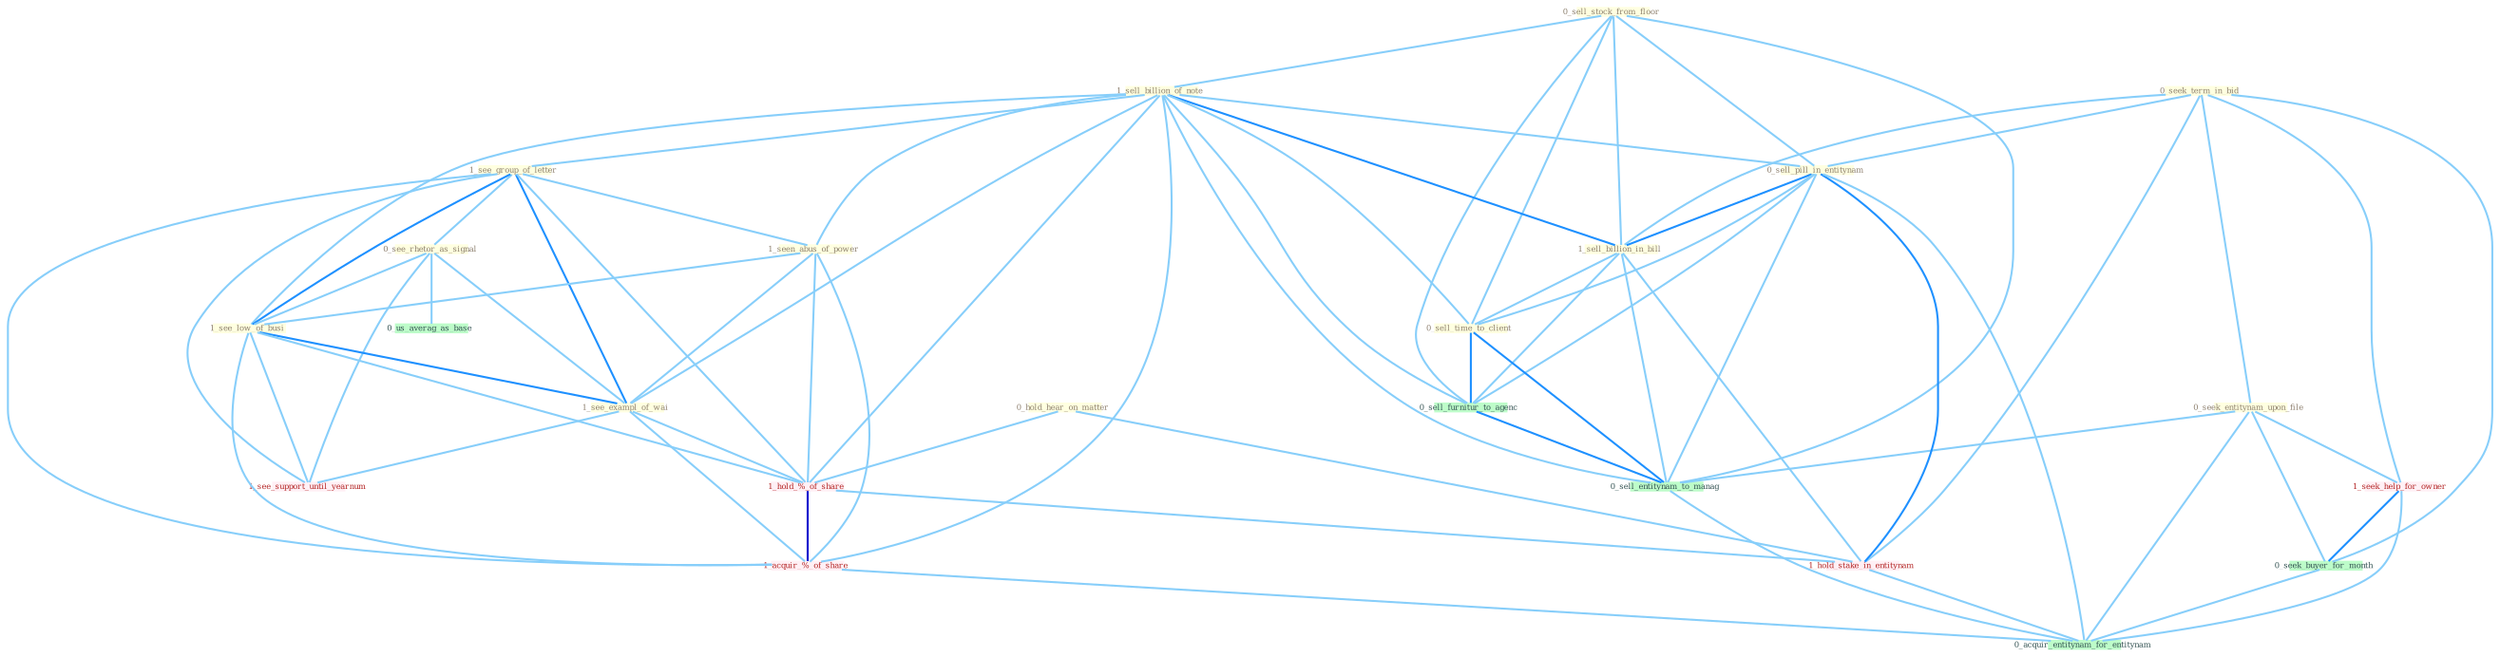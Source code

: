 Graph G{ 
    node
    [shape=polygon,style=filled,width=.5,height=.06,color="#BDFCC9",fixedsize=true,fontsize=4,
    fontcolor="#2f4f4f"];
    {node
    [color="#ffffe0", fontcolor="#8b7d6b"] "0_sell_stock_from_floor " "1_sell_billion_of_note " "1_see_group_of_letter " "1_seen_abus_of_power " "0_seek_term_in_bid " "0_seek_entitynam_upon_file " "0_sell_pill_in_entitynam " "0_see_rhetor_as_signal " "1_see_low_of_busi " "1_sell_billion_in_bill " "0_sell_time_to_client " "1_see_exampl_of_wai " "0_hold_hear_on_matter "}
{node [color="#fff0f5", fontcolor="#b22222"] "1_hold_%_of_share " "1_hold_stake_in_entitynam " "1_seek_help_for_owner " "1_acquir_%_of_share " "1_see_support_until_yearnum "}
edge [color="#B0E2FF"];

	"0_sell_stock_from_floor " -- "1_sell_billion_of_note " [w="1", color="#87cefa" ];
	"0_sell_stock_from_floor " -- "0_sell_pill_in_entitynam " [w="1", color="#87cefa" ];
	"0_sell_stock_from_floor " -- "1_sell_billion_in_bill " [w="1", color="#87cefa" ];
	"0_sell_stock_from_floor " -- "0_sell_time_to_client " [w="1", color="#87cefa" ];
	"0_sell_stock_from_floor " -- "0_sell_furnitur_to_agenc " [w="1", color="#87cefa" ];
	"0_sell_stock_from_floor " -- "0_sell_entitynam_to_manag " [w="1", color="#87cefa" ];
	"1_sell_billion_of_note " -- "1_see_group_of_letter " [w="1", color="#87cefa" ];
	"1_sell_billion_of_note " -- "1_seen_abus_of_power " [w="1", color="#87cefa" ];
	"1_sell_billion_of_note " -- "0_sell_pill_in_entitynam " [w="1", color="#87cefa" ];
	"1_sell_billion_of_note " -- "1_see_low_of_busi " [w="1", color="#87cefa" ];
	"1_sell_billion_of_note " -- "1_sell_billion_in_bill " [w="2", color="#1e90ff" , len=0.8];
	"1_sell_billion_of_note " -- "0_sell_time_to_client " [w="1", color="#87cefa" ];
	"1_sell_billion_of_note " -- "1_see_exampl_of_wai " [w="1", color="#87cefa" ];
	"1_sell_billion_of_note " -- "1_hold_%_of_share " [w="1", color="#87cefa" ];
	"1_sell_billion_of_note " -- "1_acquir_%_of_share " [w="1", color="#87cefa" ];
	"1_sell_billion_of_note " -- "0_sell_furnitur_to_agenc " [w="1", color="#87cefa" ];
	"1_sell_billion_of_note " -- "0_sell_entitynam_to_manag " [w="1", color="#87cefa" ];
	"1_see_group_of_letter " -- "1_seen_abus_of_power " [w="1", color="#87cefa" ];
	"1_see_group_of_letter " -- "0_see_rhetor_as_signal " [w="1", color="#87cefa" ];
	"1_see_group_of_letter " -- "1_see_low_of_busi " [w="2", color="#1e90ff" , len=0.8];
	"1_see_group_of_letter " -- "1_see_exampl_of_wai " [w="2", color="#1e90ff" , len=0.8];
	"1_see_group_of_letter " -- "1_hold_%_of_share " [w="1", color="#87cefa" ];
	"1_see_group_of_letter " -- "1_acquir_%_of_share " [w="1", color="#87cefa" ];
	"1_see_group_of_letter " -- "1_see_support_until_yearnum " [w="1", color="#87cefa" ];
	"1_seen_abus_of_power " -- "1_see_low_of_busi " [w="1", color="#87cefa" ];
	"1_seen_abus_of_power " -- "1_see_exampl_of_wai " [w="1", color="#87cefa" ];
	"1_seen_abus_of_power " -- "1_hold_%_of_share " [w="1", color="#87cefa" ];
	"1_seen_abus_of_power " -- "1_acquir_%_of_share " [w="1", color="#87cefa" ];
	"0_seek_term_in_bid " -- "0_seek_entitynam_upon_file " [w="1", color="#87cefa" ];
	"0_seek_term_in_bid " -- "0_sell_pill_in_entitynam " [w="1", color="#87cefa" ];
	"0_seek_term_in_bid " -- "1_sell_billion_in_bill " [w="1", color="#87cefa" ];
	"0_seek_term_in_bid " -- "1_hold_stake_in_entitynam " [w="1", color="#87cefa" ];
	"0_seek_term_in_bid " -- "1_seek_help_for_owner " [w="1", color="#87cefa" ];
	"0_seek_term_in_bid " -- "0_seek_buyer_for_month " [w="1", color="#87cefa" ];
	"0_seek_entitynam_upon_file " -- "1_seek_help_for_owner " [w="1", color="#87cefa" ];
	"0_seek_entitynam_upon_file " -- "0_seek_buyer_for_month " [w="1", color="#87cefa" ];
	"0_seek_entitynam_upon_file " -- "0_sell_entitynam_to_manag " [w="1", color="#87cefa" ];
	"0_seek_entitynam_upon_file " -- "0_acquir_entitynam_for_entitynam " [w="1", color="#87cefa" ];
	"0_sell_pill_in_entitynam " -- "1_sell_billion_in_bill " [w="2", color="#1e90ff" , len=0.8];
	"0_sell_pill_in_entitynam " -- "0_sell_time_to_client " [w="1", color="#87cefa" ];
	"0_sell_pill_in_entitynam " -- "1_hold_stake_in_entitynam " [w="2", color="#1e90ff" , len=0.8];
	"0_sell_pill_in_entitynam " -- "0_sell_furnitur_to_agenc " [w="1", color="#87cefa" ];
	"0_sell_pill_in_entitynam " -- "0_sell_entitynam_to_manag " [w="1", color="#87cefa" ];
	"0_sell_pill_in_entitynam " -- "0_acquir_entitynam_for_entitynam " [w="1", color="#87cefa" ];
	"0_see_rhetor_as_signal " -- "1_see_low_of_busi " [w="1", color="#87cefa" ];
	"0_see_rhetor_as_signal " -- "1_see_exampl_of_wai " [w="1", color="#87cefa" ];
	"0_see_rhetor_as_signal " -- "1_see_support_until_yearnum " [w="1", color="#87cefa" ];
	"0_see_rhetor_as_signal " -- "0_us_averag_as_base " [w="1", color="#87cefa" ];
	"1_see_low_of_busi " -- "1_see_exampl_of_wai " [w="2", color="#1e90ff" , len=0.8];
	"1_see_low_of_busi " -- "1_hold_%_of_share " [w="1", color="#87cefa" ];
	"1_see_low_of_busi " -- "1_acquir_%_of_share " [w="1", color="#87cefa" ];
	"1_see_low_of_busi " -- "1_see_support_until_yearnum " [w="1", color="#87cefa" ];
	"1_sell_billion_in_bill " -- "0_sell_time_to_client " [w="1", color="#87cefa" ];
	"1_sell_billion_in_bill " -- "1_hold_stake_in_entitynam " [w="1", color="#87cefa" ];
	"1_sell_billion_in_bill " -- "0_sell_furnitur_to_agenc " [w="1", color="#87cefa" ];
	"1_sell_billion_in_bill " -- "0_sell_entitynam_to_manag " [w="1", color="#87cefa" ];
	"0_sell_time_to_client " -- "0_sell_furnitur_to_agenc " [w="2", color="#1e90ff" , len=0.8];
	"0_sell_time_to_client " -- "0_sell_entitynam_to_manag " [w="2", color="#1e90ff" , len=0.8];
	"1_see_exampl_of_wai " -- "1_hold_%_of_share " [w="1", color="#87cefa" ];
	"1_see_exampl_of_wai " -- "1_acquir_%_of_share " [w="1", color="#87cefa" ];
	"1_see_exampl_of_wai " -- "1_see_support_until_yearnum " [w="1", color="#87cefa" ];
	"0_hold_hear_on_matter " -- "1_hold_%_of_share " [w="1", color="#87cefa" ];
	"0_hold_hear_on_matter " -- "1_hold_stake_in_entitynam " [w="1", color="#87cefa" ];
	"1_hold_%_of_share " -- "1_hold_stake_in_entitynam " [w="1", color="#87cefa" ];
	"1_hold_%_of_share " -- "1_acquir_%_of_share " [w="3", color="#0000cd" , len=0.6];
	"1_hold_stake_in_entitynam " -- "0_acquir_entitynam_for_entitynam " [w="1", color="#87cefa" ];
	"1_seek_help_for_owner " -- "0_seek_buyer_for_month " [w="2", color="#1e90ff" , len=0.8];
	"1_seek_help_for_owner " -- "0_acquir_entitynam_for_entitynam " [w="1", color="#87cefa" ];
	"0_seek_buyer_for_month " -- "0_acquir_entitynam_for_entitynam " [w="1", color="#87cefa" ];
	"1_acquir_%_of_share " -- "0_acquir_entitynam_for_entitynam " [w="1", color="#87cefa" ];
	"0_sell_furnitur_to_agenc " -- "0_sell_entitynam_to_manag " [w="2", color="#1e90ff" , len=0.8];
	"0_sell_entitynam_to_manag " -- "0_acquir_entitynam_for_entitynam " [w="1", color="#87cefa" ];
}